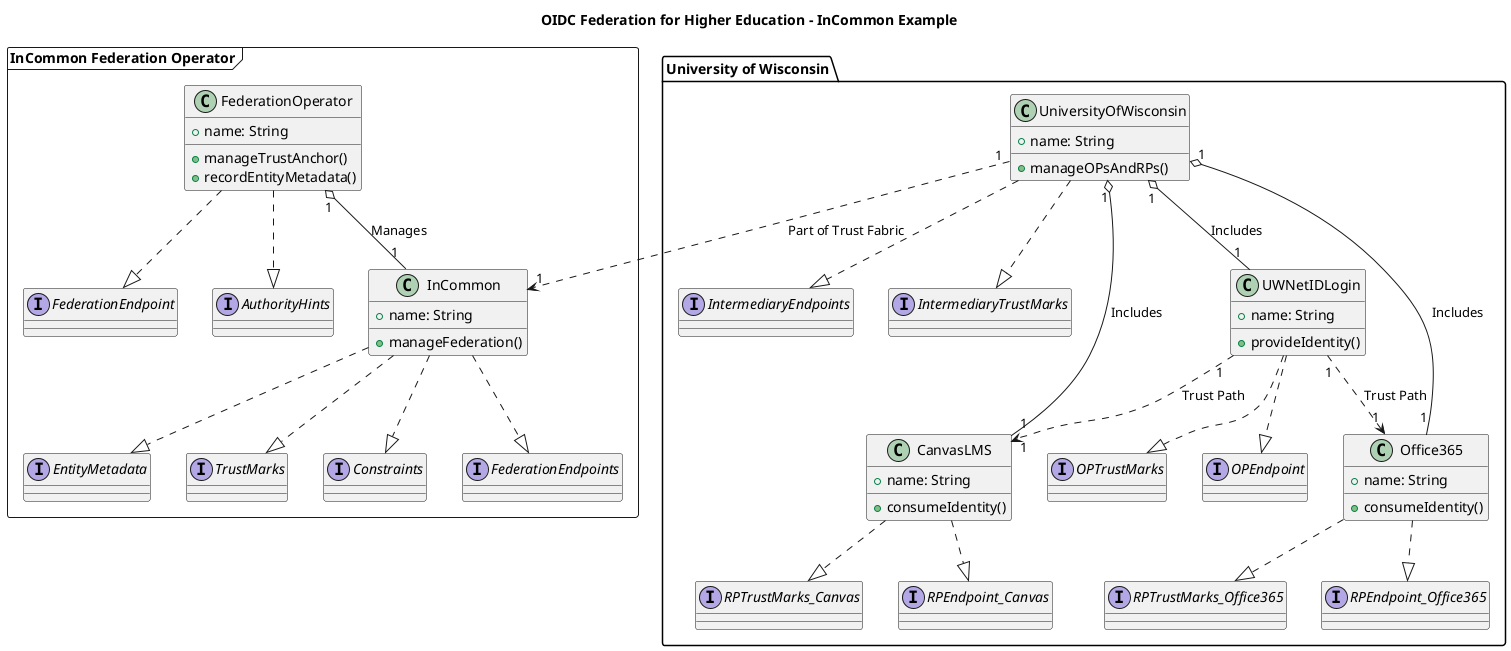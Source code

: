 @startuml
title OIDC Federation for Higher Education - InCommon Example

' Federation Operator and Trust Anchor
frame "InCommon Federation Operator" {
    class InCommon {
        + name: String
        + manageFederation()
    }
    interface EntityMetadata
    interface TrustMarks
    interface Constraints
    interface FederationEndpoints

    InCommon ..|> EntityMetadata
    InCommon ..|> TrustMarks
    InCommon ..|> Constraints
    InCommon ..|> FederationEndpoints

    class FederationOperator {
        + name: String
        + manageTrustAnchor()
        + recordEntityMetadata()
    }
    interface FederationEndpoint
    interface AuthorityHints

    FederationOperator ..|> FederationEndpoint
    FederationOperator ..|> AuthorityHints
    FederationOperator "1" o-- "1" InCommon : "Manages"
}

' Intermediary (University)
package "University of Wisconsin" {
    class UniversityOfWisconsin {
        + name: String
        + manageOPsAndRPs()
    }
    interface IntermediaryEndpoints
    interface IntermediaryTrustMarks

    UniversityOfWisconsin ..|> IntermediaryEndpoints
    UniversityOfWisconsin ..|> IntermediaryTrustMarks

    ' OP (OpenID Provider)
    class UWNetIDLogin {
        + name: String
        + provideIdentity()
    }
    interface OPTrustMarks
    interface OPEndpoint

    UWNetIDLogin ..|> OPTrustMarks
    UWNetIDLogin ..|> OPEndpoint
    UniversityOfWisconsin "1" o-- "1" UWNetIDLogin : "Includes"

    ' RPs (Relying Parties)
    class CanvasLMS {
        + name: String
        + consumeIdentity()
    }
    interface RPTrustMarks_Canvas
    interface RPEndpoint_Canvas

    CanvasLMS ..|> RPTrustMarks_Canvas
    CanvasLMS ..|> RPEndpoint_Canvas
    UniversityOfWisconsin "1" o-- "1" CanvasLMS : "Includes"

    class Office365 {
        + name: String
        + consumeIdentity()
    }
    interface RPTrustMarks_Office365
    interface RPEndpoint_Office365
    Office365 ..|> RPTrustMarks_Office365
    Office365 ..|> RPEndpoint_Office365

    UniversityOfWisconsin "1" o-- "1" Office365 : "Includes"
}

' Relationships
UniversityOfWisconsin "1" ..> "1" InCommon : "Part of Trust Fabric"
UWNetIDLogin "1" ..> "1" CanvasLMS : "Trust Path"
UWNetIDLogin "1" ..> "1" Office365 : "Trust Path"

@enduml